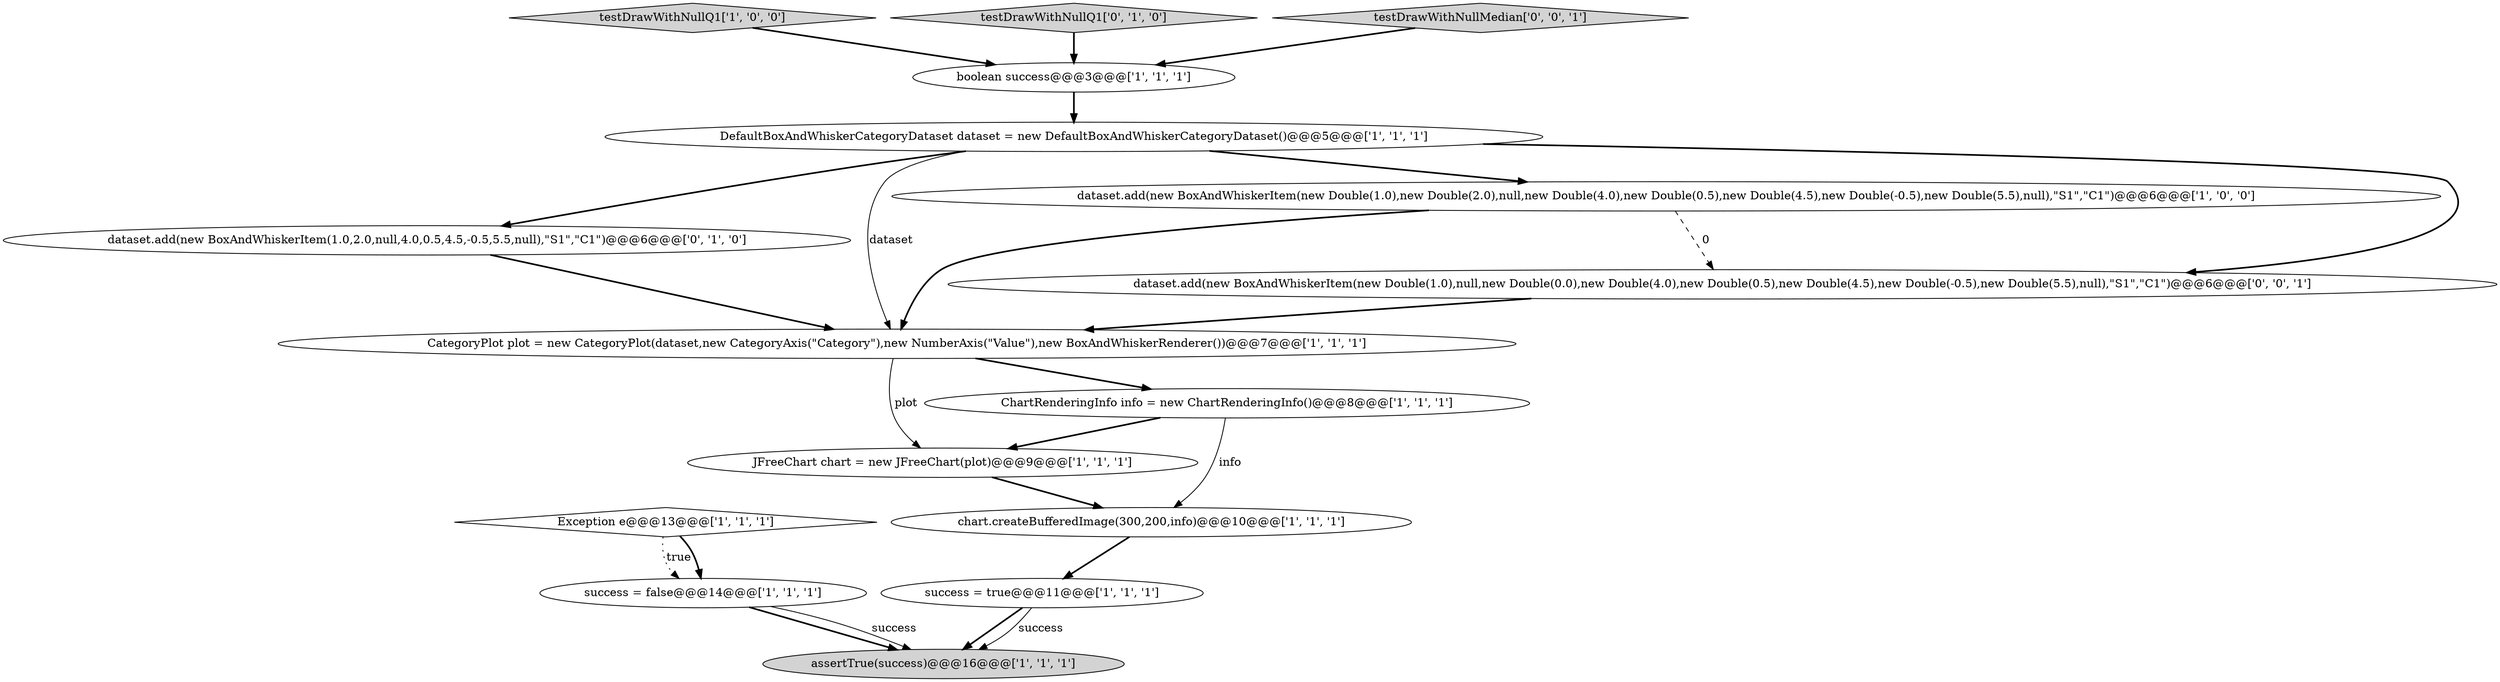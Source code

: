 digraph {
10 [style = filled, label = "boolean success@@@3@@@['1', '1', '1']", fillcolor = white, shape = ellipse image = "AAA0AAABBB1BBB"];
11 [style = filled, label = "success = false@@@14@@@['1', '1', '1']", fillcolor = white, shape = ellipse image = "AAA0AAABBB1BBB"];
8 [style = filled, label = "DefaultBoxAndWhiskerCategoryDataset dataset = new DefaultBoxAndWhiskerCategoryDataset()@@@5@@@['1', '1', '1']", fillcolor = white, shape = ellipse image = "AAA0AAABBB1BBB"];
13 [style = filled, label = "dataset.add(new BoxAndWhiskerItem(1.0,2.0,null,4.0,0.5,4.5,-0.5,5.5,null),\"S1\",\"C1\")@@@6@@@['0', '1', '0']", fillcolor = white, shape = ellipse image = "AAA0AAABBB2BBB"];
2 [style = filled, label = "JFreeChart chart = new JFreeChart(plot)@@@9@@@['1', '1', '1']", fillcolor = white, shape = ellipse image = "AAA0AAABBB1BBB"];
4 [style = filled, label = "testDrawWithNullQ1['1', '0', '0']", fillcolor = lightgray, shape = diamond image = "AAA0AAABBB1BBB"];
7 [style = filled, label = "chart.createBufferedImage(300,200,info)@@@10@@@['1', '1', '1']", fillcolor = white, shape = ellipse image = "AAA0AAABBB1BBB"];
3 [style = filled, label = "assertTrue(success)@@@16@@@['1', '1', '1']", fillcolor = lightgray, shape = ellipse image = "AAA0AAABBB1BBB"];
9 [style = filled, label = "success = true@@@11@@@['1', '1', '1']", fillcolor = white, shape = ellipse image = "AAA0AAABBB1BBB"];
12 [style = filled, label = "testDrawWithNullQ1['0', '1', '0']", fillcolor = lightgray, shape = diamond image = "AAA0AAABBB2BBB"];
14 [style = filled, label = "testDrawWithNullMedian['0', '0', '1']", fillcolor = lightgray, shape = diamond image = "AAA0AAABBB3BBB"];
6 [style = filled, label = "CategoryPlot plot = new CategoryPlot(dataset,new CategoryAxis(\"Category\"),new NumberAxis(\"Value\"),new BoxAndWhiskerRenderer())@@@7@@@['1', '1', '1']", fillcolor = white, shape = ellipse image = "AAA0AAABBB1BBB"];
0 [style = filled, label = "dataset.add(new BoxAndWhiskerItem(new Double(1.0),new Double(2.0),null,new Double(4.0),new Double(0.5),new Double(4.5),new Double(-0.5),new Double(5.5),null),\"S1\",\"C1\")@@@6@@@['1', '0', '0']", fillcolor = white, shape = ellipse image = "AAA0AAABBB1BBB"];
5 [style = filled, label = "ChartRenderingInfo info = new ChartRenderingInfo()@@@8@@@['1', '1', '1']", fillcolor = white, shape = ellipse image = "AAA0AAABBB1BBB"];
15 [style = filled, label = "dataset.add(new BoxAndWhiskerItem(new Double(1.0),null,new Double(0.0),new Double(4.0),new Double(0.5),new Double(4.5),new Double(-0.5),new Double(5.5),null),\"S1\",\"C1\")@@@6@@@['0', '0', '1']", fillcolor = white, shape = ellipse image = "AAA0AAABBB3BBB"];
1 [style = filled, label = "Exception e@@@13@@@['1', '1', '1']", fillcolor = white, shape = diamond image = "AAA0AAABBB1BBB"];
0->6 [style = bold, label=""];
5->2 [style = bold, label=""];
11->3 [style = bold, label=""];
1->11 [style = dotted, label="true"];
8->0 [style = bold, label=""];
2->7 [style = bold, label=""];
7->9 [style = bold, label=""];
9->3 [style = bold, label=""];
13->6 [style = bold, label=""];
10->8 [style = bold, label=""];
8->6 [style = solid, label="dataset"];
15->6 [style = bold, label=""];
1->11 [style = bold, label=""];
12->10 [style = bold, label=""];
6->2 [style = solid, label="plot"];
11->3 [style = solid, label="success"];
5->7 [style = solid, label="info"];
9->3 [style = solid, label="success"];
8->13 [style = bold, label=""];
6->5 [style = bold, label=""];
4->10 [style = bold, label=""];
0->15 [style = dashed, label="0"];
14->10 [style = bold, label=""];
8->15 [style = bold, label=""];
}
